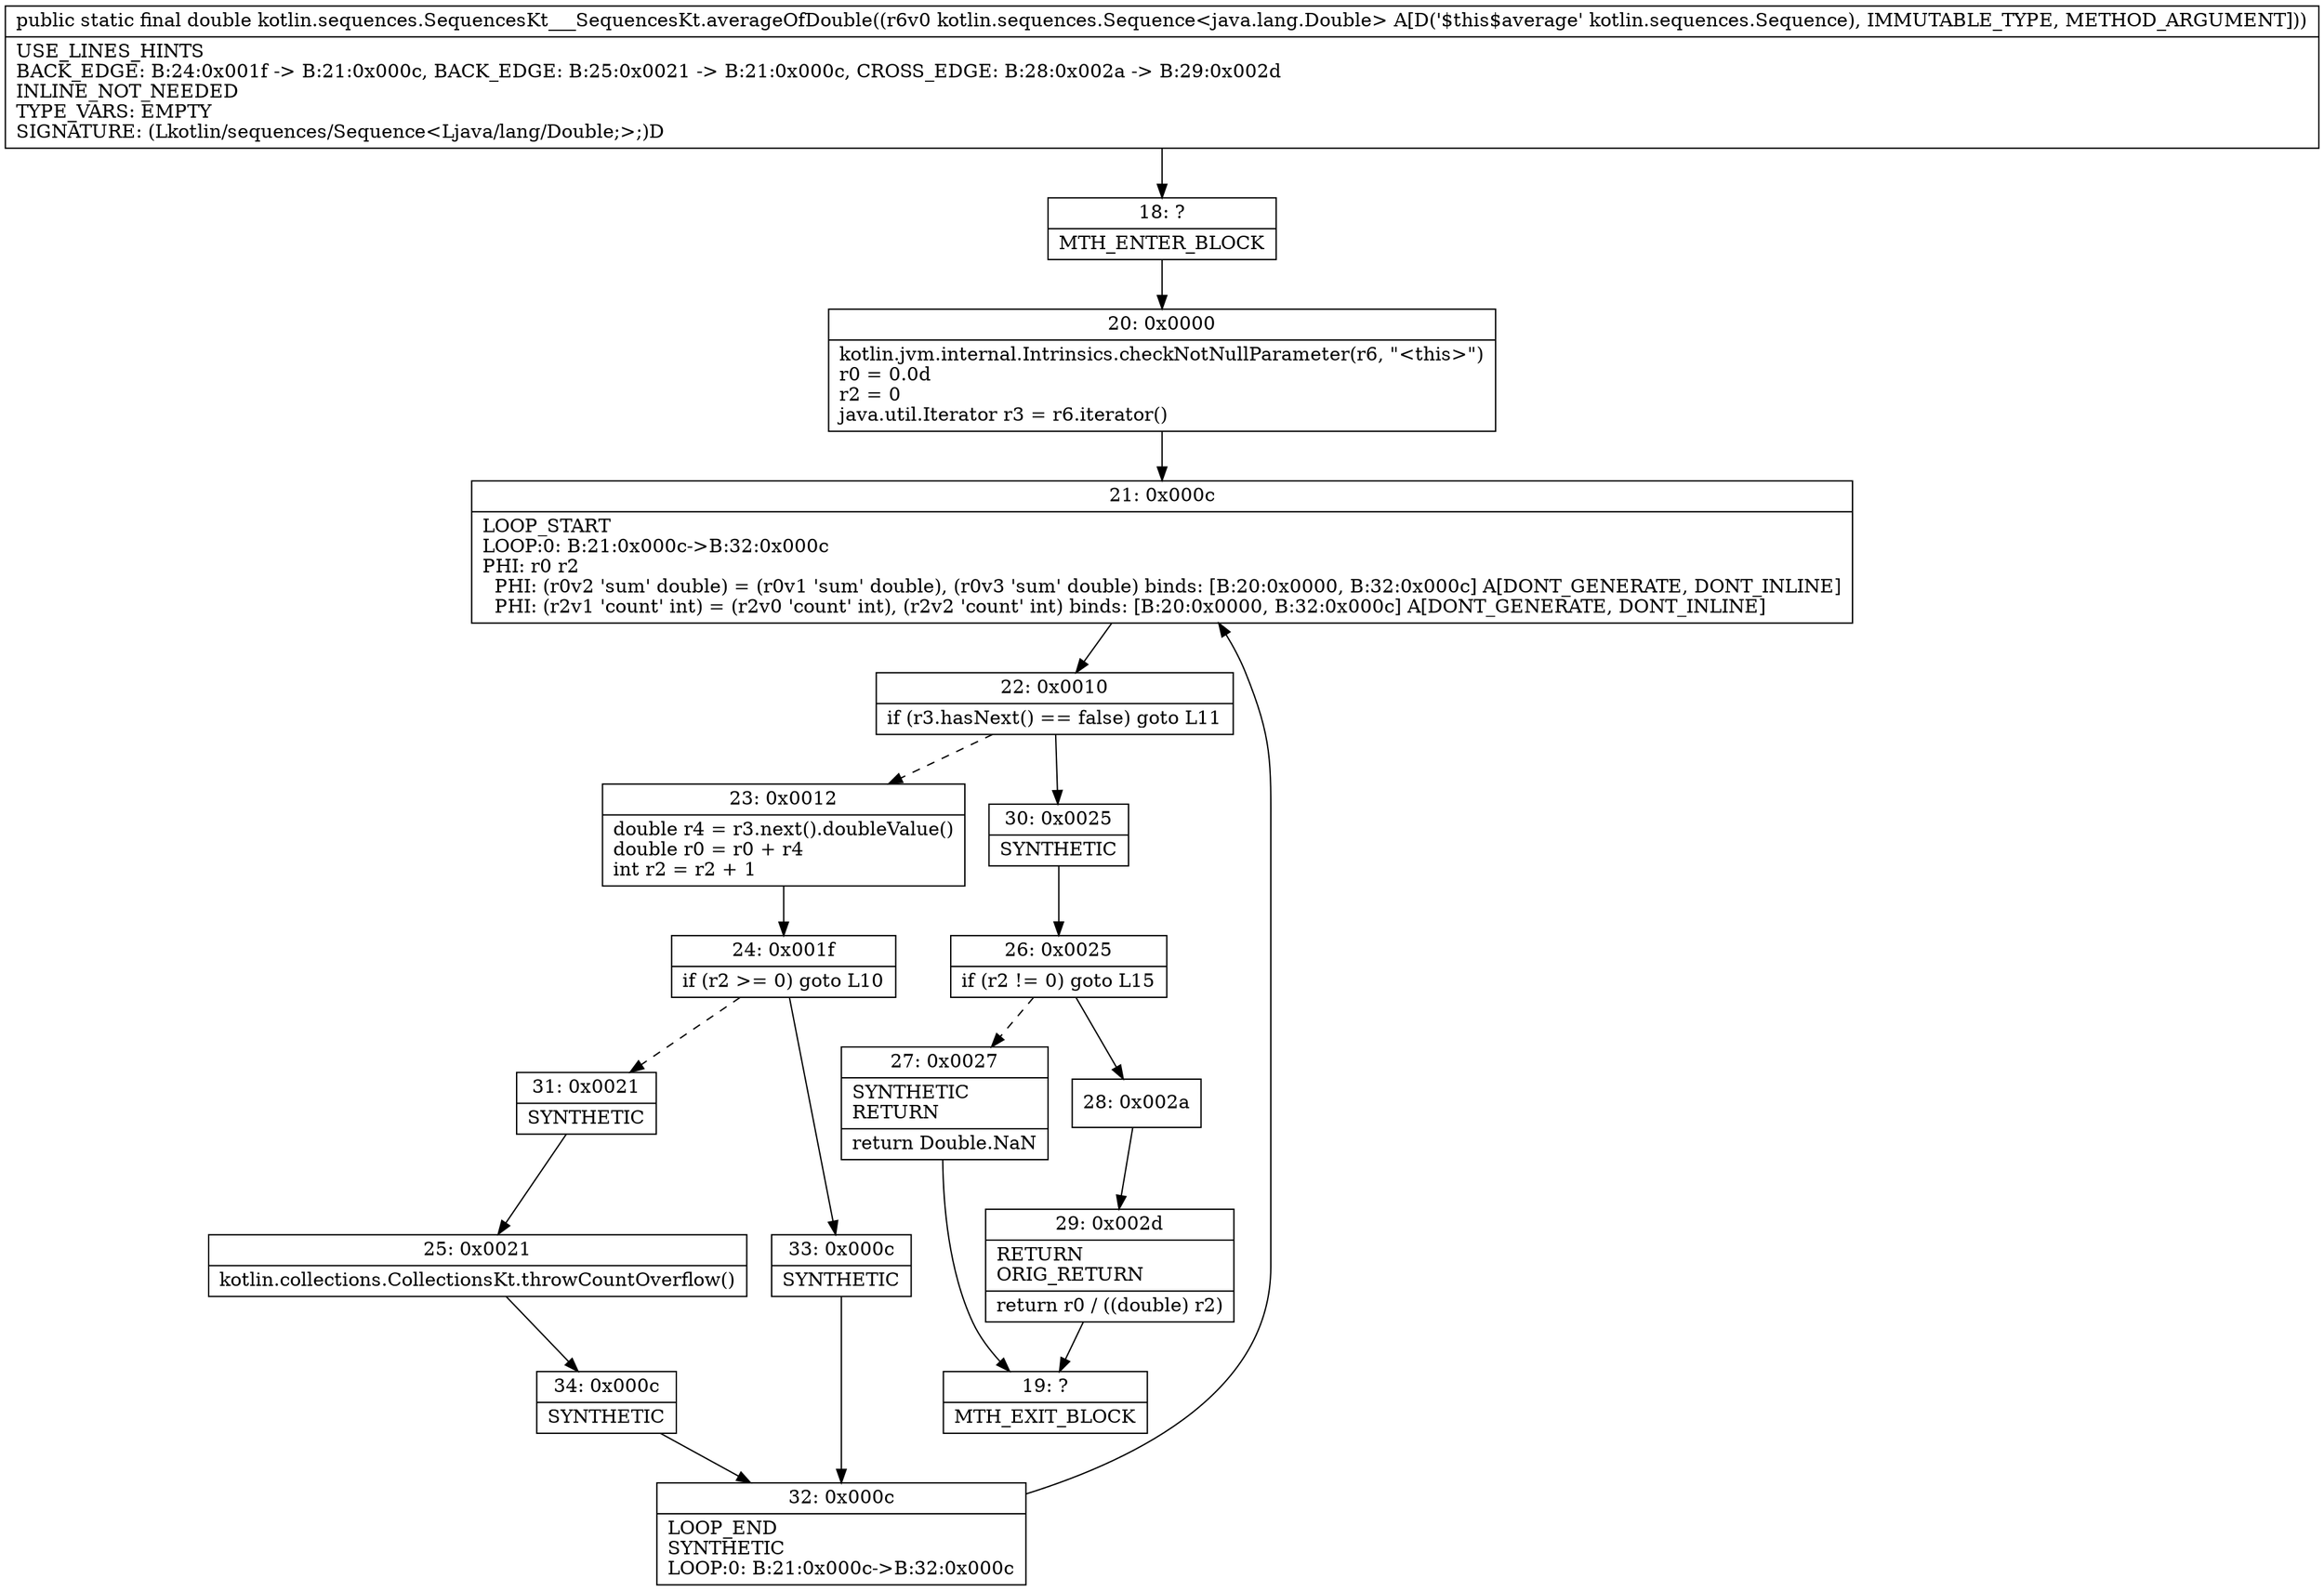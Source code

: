 digraph "CFG forkotlin.sequences.SequencesKt___SequencesKt.averageOfDouble(Lkotlin\/sequences\/Sequence;)D" {
Node_18 [shape=record,label="{18\:\ ?|MTH_ENTER_BLOCK\l}"];
Node_20 [shape=record,label="{20\:\ 0x0000|kotlin.jvm.internal.Intrinsics.checkNotNullParameter(r6, \"\<this\>\")\lr0 = 0.0d\lr2 = 0\ljava.util.Iterator r3 = r6.iterator()\l}"];
Node_21 [shape=record,label="{21\:\ 0x000c|LOOP_START\lLOOP:0: B:21:0x000c\-\>B:32:0x000c\lPHI: r0 r2 \l  PHI: (r0v2 'sum' double) = (r0v1 'sum' double), (r0v3 'sum' double) binds: [B:20:0x0000, B:32:0x000c] A[DONT_GENERATE, DONT_INLINE]\l  PHI: (r2v1 'count' int) = (r2v0 'count' int), (r2v2 'count' int) binds: [B:20:0x0000, B:32:0x000c] A[DONT_GENERATE, DONT_INLINE]\l}"];
Node_22 [shape=record,label="{22\:\ 0x0010|if (r3.hasNext() == false) goto L11\l}"];
Node_23 [shape=record,label="{23\:\ 0x0012|double r4 = r3.next().doubleValue()\ldouble r0 = r0 + r4\lint r2 = r2 + 1\l}"];
Node_24 [shape=record,label="{24\:\ 0x001f|if (r2 \>= 0) goto L10\l}"];
Node_31 [shape=record,label="{31\:\ 0x0021|SYNTHETIC\l}"];
Node_25 [shape=record,label="{25\:\ 0x0021|kotlin.collections.CollectionsKt.throwCountOverflow()\l}"];
Node_34 [shape=record,label="{34\:\ 0x000c|SYNTHETIC\l}"];
Node_32 [shape=record,label="{32\:\ 0x000c|LOOP_END\lSYNTHETIC\lLOOP:0: B:21:0x000c\-\>B:32:0x000c\l}"];
Node_33 [shape=record,label="{33\:\ 0x000c|SYNTHETIC\l}"];
Node_30 [shape=record,label="{30\:\ 0x0025|SYNTHETIC\l}"];
Node_26 [shape=record,label="{26\:\ 0x0025|if (r2 != 0) goto L15\l}"];
Node_27 [shape=record,label="{27\:\ 0x0027|SYNTHETIC\lRETURN\l|return Double.NaN\l}"];
Node_19 [shape=record,label="{19\:\ ?|MTH_EXIT_BLOCK\l}"];
Node_28 [shape=record,label="{28\:\ 0x002a}"];
Node_29 [shape=record,label="{29\:\ 0x002d|RETURN\lORIG_RETURN\l|return r0 \/ ((double) r2)\l}"];
MethodNode[shape=record,label="{public static final double kotlin.sequences.SequencesKt___SequencesKt.averageOfDouble((r6v0 kotlin.sequences.Sequence\<java.lang.Double\> A[D('$this$average' kotlin.sequences.Sequence), IMMUTABLE_TYPE, METHOD_ARGUMENT]))  | USE_LINES_HINTS\lBACK_EDGE: B:24:0x001f \-\> B:21:0x000c, BACK_EDGE: B:25:0x0021 \-\> B:21:0x000c, CROSS_EDGE: B:28:0x002a \-\> B:29:0x002d\lINLINE_NOT_NEEDED\lTYPE_VARS: EMPTY\lSIGNATURE: (Lkotlin\/sequences\/Sequence\<Ljava\/lang\/Double;\>;)D\l}"];
MethodNode -> Node_18;Node_18 -> Node_20;
Node_20 -> Node_21;
Node_21 -> Node_22;
Node_22 -> Node_23[style=dashed];
Node_22 -> Node_30;
Node_23 -> Node_24;
Node_24 -> Node_31[style=dashed];
Node_24 -> Node_33;
Node_31 -> Node_25;
Node_25 -> Node_34;
Node_34 -> Node_32;
Node_32 -> Node_21;
Node_33 -> Node_32;
Node_30 -> Node_26;
Node_26 -> Node_27[style=dashed];
Node_26 -> Node_28;
Node_27 -> Node_19;
Node_28 -> Node_29;
Node_29 -> Node_19;
}

